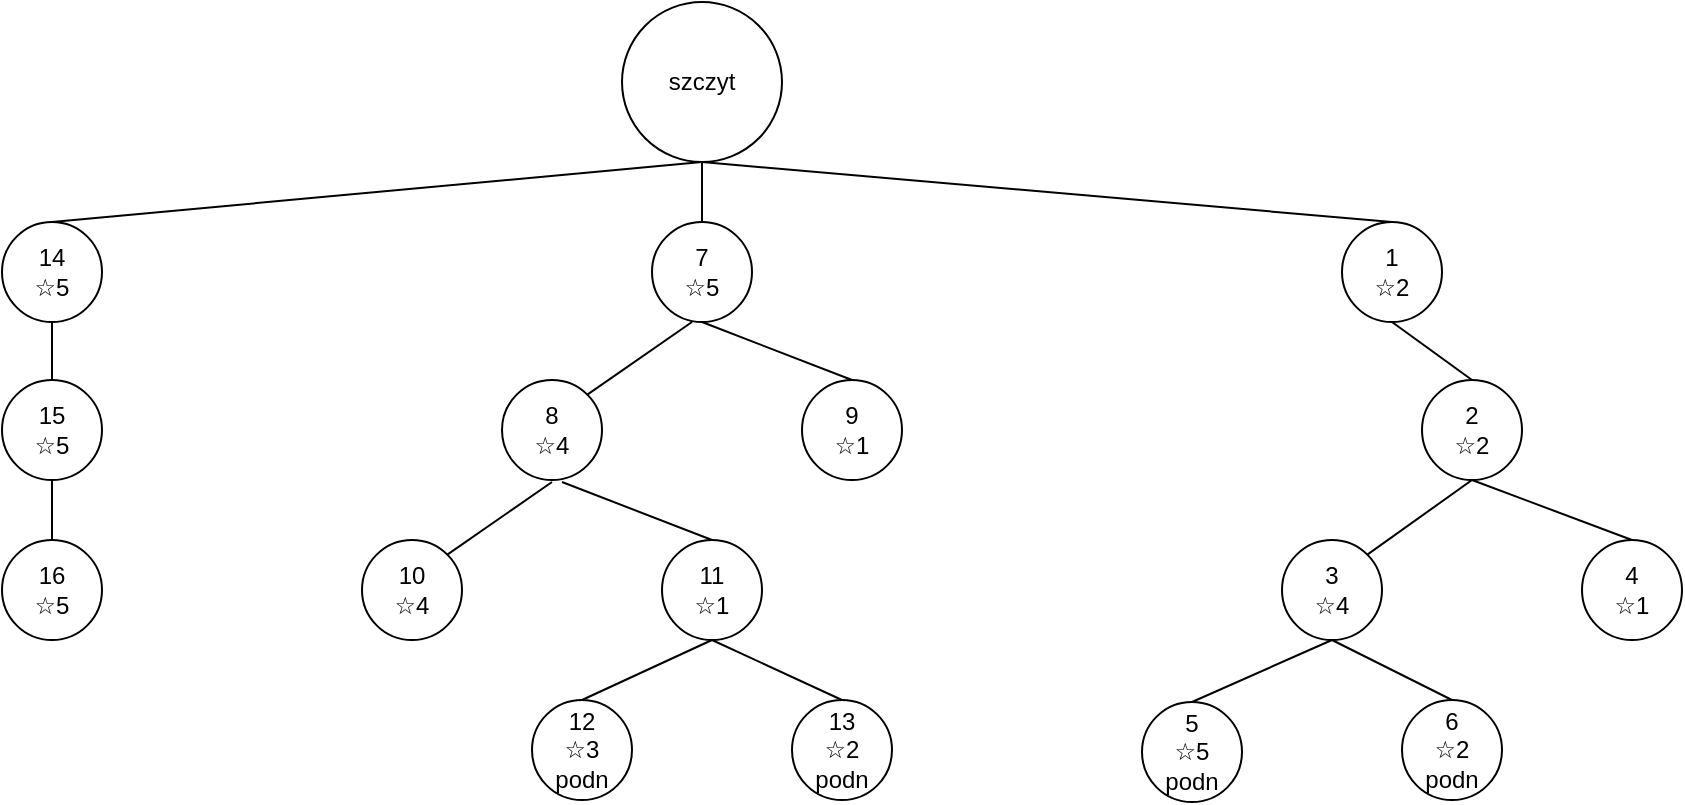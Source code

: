 <mxfile version="21.5.1" type="device">
  <diagram name="Page-1" id="10a91c8b-09ff-31b1-d368-03940ed4cc9e">
    <mxGraphModel dx="1461" dy="668" grid="1" gridSize="10" guides="1" tooltips="1" connect="1" arrows="1" fold="1" page="1" pageScale="1" pageWidth="1100" pageHeight="850" background="none" math="0" shadow="0">
      <root>
        <mxCell id="0" />
        <mxCell id="1" parent="0" />
        <mxCell id="ljsfis1CIRC_pwl8-5nV-2" value="szczyt" style="ellipse;whiteSpace=wrap;html=1;aspect=fixed;" parent="1" vertex="1">
          <mxGeometry x="470" y="40" width="80" height="80" as="geometry" />
        </mxCell>
        <mxCell id="ljsfis1CIRC_pwl8-5nV-6" value="1&lt;br&gt;☆2" style="ellipse;whiteSpace=wrap;html=1;aspect=fixed;" parent="1" vertex="1">
          <mxGeometry x="830" y="150" width="50" height="50" as="geometry" />
        </mxCell>
        <mxCell id="ljsfis1CIRC_pwl8-5nV-13" value="" style="endArrow=none;html=1;rounded=0;exitX=0.5;exitY=0;exitDx=0;exitDy=0;entryX=0.5;entryY=1;entryDx=0;entryDy=0;" parent="1" source="ljsfis1CIRC_pwl8-5nV-6" target="ljsfis1CIRC_pwl8-5nV-2" edge="1">
          <mxGeometry width="50" height="50" relative="1" as="geometry">
            <mxPoint x="610" y="250" as="sourcePoint" />
            <mxPoint x="610" y="120" as="targetPoint" />
          </mxGeometry>
        </mxCell>
        <mxCell id="ljsfis1CIRC_pwl8-5nV-14" value="2&lt;br&gt;☆2" style="ellipse;whiteSpace=wrap;html=1;aspect=fixed;" parent="1" vertex="1">
          <mxGeometry x="870" y="229" width="50" height="50" as="geometry" />
        </mxCell>
        <mxCell id="ljsfis1CIRC_pwl8-5nV-15" value="" style="endArrow=none;html=1;rounded=0;entryX=0.5;entryY=1;entryDx=0;entryDy=0;exitX=0.5;exitY=0;exitDx=0;exitDy=0;" parent="1" source="ljsfis1CIRC_pwl8-5nV-14" target="ljsfis1CIRC_pwl8-5nV-6" edge="1">
          <mxGeometry width="50" height="50" relative="1" as="geometry">
            <mxPoint x="700" y="249" as="sourcePoint" />
            <mxPoint x="700" y="119" as="targetPoint" />
          </mxGeometry>
        </mxCell>
        <mxCell id="ljsfis1CIRC_pwl8-5nV-16" value="3&lt;br&gt;☆4&lt;br&gt;" style="ellipse;whiteSpace=wrap;html=1;aspect=fixed;" parent="1" vertex="1">
          <mxGeometry x="800" y="309" width="50" height="50" as="geometry" />
        </mxCell>
        <mxCell id="ljsfis1CIRC_pwl8-5nV-17" value="4&lt;br&gt;☆1" style="ellipse;whiteSpace=wrap;html=1;aspect=fixed;" parent="1" vertex="1">
          <mxGeometry x="950" y="309" width="50" height="50" as="geometry" />
        </mxCell>
        <mxCell id="ljsfis1CIRC_pwl8-5nV-19" value="" style="endArrow=none;html=1;rounded=0;entryX=1;entryY=0;entryDx=0;entryDy=0;exitX=0.5;exitY=1;exitDx=0;exitDy=0;" parent="1" source="ljsfis1CIRC_pwl8-5nV-14" target="ljsfis1CIRC_pwl8-5nV-16" edge="1">
          <mxGeometry width="50" height="50" relative="1" as="geometry">
            <mxPoint x="900" y="249" as="sourcePoint" />
            <mxPoint x="860" y="209" as="targetPoint" />
          </mxGeometry>
        </mxCell>
        <mxCell id="ljsfis1CIRC_pwl8-5nV-21" value="" style="endArrow=none;html=1;rounded=0;entryX=0.5;entryY=0;entryDx=0;entryDy=0;exitX=0.5;exitY=1;exitDx=0;exitDy=0;" parent="1" source="ljsfis1CIRC_pwl8-5nV-14" target="ljsfis1CIRC_pwl8-5nV-17" edge="1">
          <mxGeometry width="50" height="50" relative="1" as="geometry">
            <mxPoint x="900" y="289" as="sourcePoint" />
            <mxPoint x="834" y="335" as="targetPoint" />
          </mxGeometry>
        </mxCell>
        <mxCell id="QgLAGEsvM134K-R6bCuo-1" value="5&lt;br&gt;☆5&lt;br&gt;podn" style="ellipse;whiteSpace=wrap;html=1;aspect=fixed;" vertex="1" parent="1">
          <mxGeometry x="730" y="390" width="50" height="50" as="geometry" />
        </mxCell>
        <mxCell id="QgLAGEsvM134K-R6bCuo-2" value="6&lt;br&gt;☆2&lt;br&gt;podn" style="ellipse;whiteSpace=wrap;html=1;aspect=fixed;" vertex="1" parent="1">
          <mxGeometry x="860" y="389" width="50" height="50" as="geometry" />
        </mxCell>
        <mxCell id="QgLAGEsvM134K-R6bCuo-3" value="" style="endArrow=none;html=1;rounded=0;entryX=0.5;entryY=0;entryDx=0;entryDy=0;exitX=0.5;exitY=1;exitDx=0;exitDy=0;" edge="1" parent="1" source="ljsfis1CIRC_pwl8-5nV-16" target="QgLAGEsvM134K-R6bCuo-1">
          <mxGeometry width="50" height="50" relative="1" as="geometry">
            <mxPoint x="800" y="350" as="sourcePoint" />
            <mxPoint x="748" y="397" as="targetPoint" />
          </mxGeometry>
        </mxCell>
        <mxCell id="QgLAGEsvM134K-R6bCuo-4" value="" style="endArrow=none;html=1;rounded=0;entryX=0.5;entryY=1;entryDx=0;entryDy=0;exitX=0.5;exitY=0;exitDx=0;exitDy=0;" edge="1" parent="1" source="QgLAGEsvM134K-R6bCuo-2" target="ljsfis1CIRC_pwl8-5nV-16">
          <mxGeometry width="50" height="50" relative="1" as="geometry">
            <mxPoint x="920" y="349" as="sourcePoint" />
            <mxPoint x="850" y="370" as="targetPoint" />
          </mxGeometry>
        </mxCell>
        <mxCell id="QgLAGEsvM134K-R6bCuo-5" value="7&lt;br&gt;☆5" style="ellipse;whiteSpace=wrap;html=1;aspect=fixed;" vertex="1" parent="1">
          <mxGeometry x="485" y="150" width="50" height="50" as="geometry" />
        </mxCell>
        <mxCell id="QgLAGEsvM134K-R6bCuo-7" value="" style="endArrow=none;html=1;rounded=0;entryX=0.5;entryY=1;entryDx=0;entryDy=0;" edge="1" parent="1" source="QgLAGEsvM134K-R6bCuo-5" target="ljsfis1CIRC_pwl8-5nV-2">
          <mxGeometry width="50" height="50" relative="1" as="geometry">
            <mxPoint x="905" y="239" as="sourcePoint" />
            <mxPoint x="865" y="210" as="targetPoint" />
          </mxGeometry>
        </mxCell>
        <mxCell id="QgLAGEsvM134K-R6bCuo-8" value="8&lt;br&gt;☆4" style="ellipse;whiteSpace=wrap;html=1;aspect=fixed;" vertex="1" parent="1">
          <mxGeometry x="410" y="229" width="50" height="50" as="geometry" />
        </mxCell>
        <mxCell id="QgLAGEsvM134K-R6bCuo-9" value="9&lt;br&gt;☆1" style="ellipse;whiteSpace=wrap;html=1;aspect=fixed;" vertex="1" parent="1">
          <mxGeometry x="560" y="229" width="50" height="50" as="geometry" />
        </mxCell>
        <mxCell id="QgLAGEsvM134K-R6bCuo-10" value="" style="endArrow=none;html=1;rounded=0;entryX=1;entryY=0;entryDx=0;entryDy=0;exitX=0.5;exitY=1;exitDx=0;exitDy=0;" edge="1" parent="1" target="QgLAGEsvM134K-R6bCuo-8">
          <mxGeometry width="50" height="50" relative="1" as="geometry">
            <mxPoint x="505" y="200" as="sourcePoint" />
            <mxPoint x="470" y="130" as="targetPoint" />
          </mxGeometry>
        </mxCell>
        <mxCell id="QgLAGEsvM134K-R6bCuo-11" value="" style="endArrow=none;html=1;rounded=0;entryX=0.5;entryY=0;entryDx=0;entryDy=0;exitX=0.5;exitY=1;exitDx=0;exitDy=0;" edge="1" parent="1" target="QgLAGEsvM134K-R6bCuo-9" source="QgLAGEsvM134K-R6bCuo-5">
          <mxGeometry width="50" height="50" relative="1" as="geometry">
            <mxPoint x="505" y="200" as="sourcePoint" />
            <mxPoint x="444" y="256" as="targetPoint" />
          </mxGeometry>
        </mxCell>
        <mxCell id="QgLAGEsvM134K-R6bCuo-12" value="10&lt;br&gt;☆4" style="ellipse;whiteSpace=wrap;html=1;aspect=fixed;" vertex="1" parent="1">
          <mxGeometry x="340" y="309" width="50" height="50" as="geometry" />
        </mxCell>
        <mxCell id="QgLAGEsvM134K-R6bCuo-13" value="11&lt;br&gt;☆1" style="ellipse;whiteSpace=wrap;html=1;aspect=fixed;" vertex="1" parent="1">
          <mxGeometry x="490" y="309" width="50" height="50" as="geometry" />
        </mxCell>
        <mxCell id="QgLAGEsvM134K-R6bCuo-14" value="" style="endArrow=none;html=1;rounded=0;entryX=1;entryY=0;entryDx=0;entryDy=0;" edge="1" parent="1" target="QgLAGEsvM134K-R6bCuo-12">
          <mxGeometry width="50" height="50" relative="1" as="geometry">
            <mxPoint x="435" y="280" as="sourcePoint" />
            <mxPoint x="400" y="211" as="targetPoint" />
          </mxGeometry>
        </mxCell>
        <mxCell id="QgLAGEsvM134K-R6bCuo-15" value="" style="endArrow=none;html=1;rounded=0;entryX=0.5;entryY=0;entryDx=0;entryDy=0;" edge="1" parent="1" target="QgLAGEsvM134K-R6bCuo-13">
          <mxGeometry width="50" height="50" relative="1" as="geometry">
            <mxPoint x="440" y="280" as="sourcePoint" />
            <mxPoint x="374" y="337" as="targetPoint" />
          </mxGeometry>
        </mxCell>
        <mxCell id="QgLAGEsvM134K-R6bCuo-20" value="12&lt;br&gt;☆3&lt;br&gt;podn" style="ellipse;whiteSpace=wrap;html=1;aspect=fixed;" vertex="1" parent="1">
          <mxGeometry x="425" y="389" width="50" height="50" as="geometry" />
        </mxCell>
        <mxCell id="QgLAGEsvM134K-R6bCuo-21" value="13&lt;br&gt;☆2&lt;br&gt;podn" style="ellipse;whiteSpace=wrap;html=1;aspect=fixed;" vertex="1" parent="1">
          <mxGeometry x="555" y="389" width="50" height="50" as="geometry" />
        </mxCell>
        <mxCell id="QgLAGEsvM134K-R6bCuo-22" value="" style="endArrow=none;html=1;rounded=0;entryX=0.5;entryY=0;entryDx=0;entryDy=0;exitX=0.5;exitY=1;exitDx=0;exitDy=0;" edge="1" parent="1" target="QgLAGEsvM134K-R6bCuo-20" source="QgLAGEsvM134K-R6bCuo-13">
          <mxGeometry width="50" height="50" relative="1" as="geometry">
            <mxPoint x="510" y="370" as="sourcePoint" />
            <mxPoint x="443" y="399" as="targetPoint" />
          </mxGeometry>
        </mxCell>
        <mxCell id="QgLAGEsvM134K-R6bCuo-23" value="" style="endArrow=none;html=1;rounded=0;entryX=0.5;entryY=1;entryDx=0;entryDy=0;exitX=0.5;exitY=0;exitDx=0;exitDy=0;" edge="1" parent="1" source="QgLAGEsvM134K-R6bCuo-21" target="QgLAGEsvM134K-R6bCuo-13">
          <mxGeometry width="50" height="50" relative="1" as="geometry">
            <mxPoint x="615" y="351" as="sourcePoint" />
            <mxPoint x="520" y="362" as="targetPoint" />
          </mxGeometry>
        </mxCell>
        <mxCell id="QgLAGEsvM134K-R6bCuo-25" value="" style="endArrow=none;html=1;rounded=0;exitX=0.5;exitY=1;exitDx=0;exitDy=0;entryX=0.5;entryY=0;entryDx=0;entryDy=0;" edge="1" parent="1" source="ljsfis1CIRC_pwl8-5nV-2" target="QgLAGEsvM134K-R6bCuo-26">
          <mxGeometry width="50" height="50" relative="1" as="geometry">
            <mxPoint x="515" y="210" as="sourcePoint" />
            <mxPoint x="280" y="140" as="targetPoint" />
          </mxGeometry>
        </mxCell>
        <mxCell id="QgLAGEsvM134K-R6bCuo-26" value="14&lt;br&gt;☆5" style="ellipse;whiteSpace=wrap;html=1;aspect=fixed;" vertex="1" parent="1">
          <mxGeometry x="160" y="150" width="50" height="50" as="geometry" />
        </mxCell>
        <mxCell id="QgLAGEsvM134K-R6bCuo-27" value="15&lt;br&gt;☆5" style="ellipse;whiteSpace=wrap;html=1;aspect=fixed;" vertex="1" parent="1">
          <mxGeometry x="160" y="229" width="50" height="50" as="geometry" />
        </mxCell>
        <mxCell id="QgLAGEsvM134K-R6bCuo-29" value="16&lt;br&gt;☆5" style="ellipse;whiteSpace=wrap;html=1;aspect=fixed;" vertex="1" parent="1">
          <mxGeometry x="160" y="309" width="50" height="50" as="geometry" />
        </mxCell>
        <mxCell id="QgLAGEsvM134K-R6bCuo-32" value="" style="endArrow=none;html=1;rounded=0;entryX=0.5;entryY=1;entryDx=0;entryDy=0;exitX=0.5;exitY=0;exitDx=0;exitDy=0;" edge="1" parent="1" source="QgLAGEsvM134K-R6bCuo-27" target="QgLAGEsvM134K-R6bCuo-26">
          <mxGeometry width="50" height="50" relative="1" as="geometry">
            <mxPoint x="520" y="160" as="sourcePoint" />
            <mxPoint x="520" y="130" as="targetPoint" />
          </mxGeometry>
        </mxCell>
        <mxCell id="QgLAGEsvM134K-R6bCuo-33" value="" style="endArrow=none;html=1;rounded=0;entryX=0.5;entryY=1;entryDx=0;entryDy=0;exitX=0.5;exitY=0;exitDx=0;exitDy=0;" edge="1" parent="1" source="QgLAGEsvM134K-R6bCuo-29" target="QgLAGEsvM134K-R6bCuo-27">
          <mxGeometry width="50" height="50" relative="1" as="geometry">
            <mxPoint x="195" y="239" as="sourcePoint" />
            <mxPoint x="195" y="210" as="targetPoint" />
          </mxGeometry>
        </mxCell>
      </root>
    </mxGraphModel>
  </diagram>
</mxfile>
